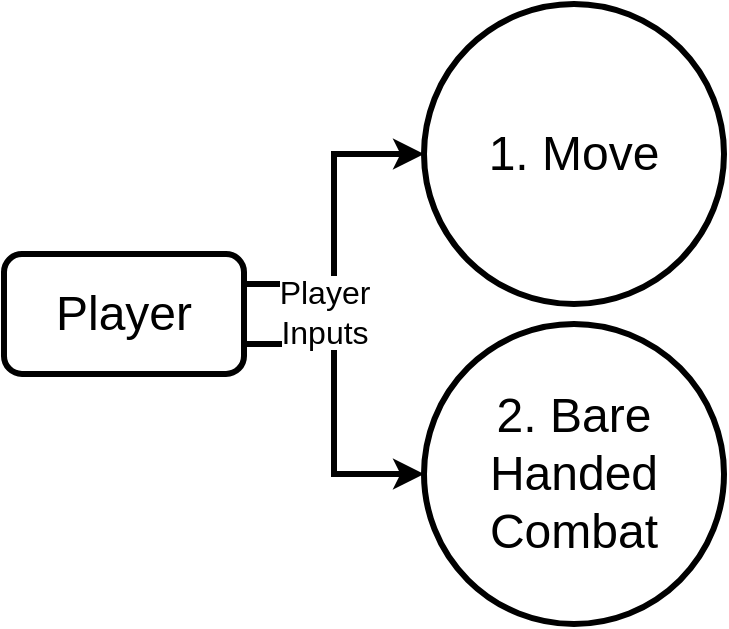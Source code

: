 <mxfile version="17.0.0" type="github">
  <diagram id="04PN-S8R5cCTrcY-oaSo" name="Page-1">
    <mxGraphModel dx="1085" dy="563" grid="1" gridSize="10" guides="1" tooltips="1" connect="1" arrows="1" fold="1" page="1" pageScale="1" pageWidth="850" pageHeight="1100" math="0" shadow="0">
      <root>
        <mxCell id="0" />
        <mxCell id="1" parent="0" />
        <mxCell id="Y653dRkqH0_Y54hOL5ni-5" value="&lt;div&gt;1. Move&lt;/div&gt;" style="ellipse;whiteSpace=wrap;html=1;aspect=fixed;fontSize=24;strokeWidth=3;" vertex="1" parent="1">
          <mxGeometry x="250" y="150" width="150" height="150" as="geometry" />
        </mxCell>
        <mxCell id="Y653dRkqH0_Y54hOL5ni-22" style="edgeStyle=orthogonalEdgeStyle;rounded=0;orthogonalLoop=1;jettySize=auto;html=1;exitX=1;exitY=0.25;exitDx=0;exitDy=0;entryX=0;entryY=0.5;entryDx=0;entryDy=0;strokeWidth=3;" edge="1" parent="1" source="Y653dRkqH0_Y54hOL5ni-20" target="Y653dRkqH0_Y54hOL5ni-5">
          <mxGeometry relative="1" as="geometry" />
        </mxCell>
        <mxCell id="Y653dRkqH0_Y54hOL5ni-23" style="edgeStyle=orthogonalEdgeStyle;rounded=0;orthogonalLoop=1;jettySize=auto;html=1;exitX=1;exitY=0.75;exitDx=0;exitDy=0;entryX=0;entryY=0.5;entryDx=0;entryDy=0;strokeWidth=3;" edge="1" parent="1" source="Y653dRkqH0_Y54hOL5ni-20" target="Y653dRkqH0_Y54hOL5ni-21">
          <mxGeometry relative="1" as="geometry" />
        </mxCell>
        <mxCell id="Y653dRkqH0_Y54hOL5ni-20" value="&lt;font style=&quot;font-size: 24px&quot;&gt;Player&lt;/font&gt;" style="rounded=1;whiteSpace=wrap;html=1;strokeWidth=3;" vertex="1" parent="1">
          <mxGeometry x="40" y="275" width="120" height="60" as="geometry" />
        </mxCell>
        <mxCell id="Y653dRkqH0_Y54hOL5ni-21" value="&lt;div&gt;2. Bare Handed Combat&lt;br&gt;&lt;/div&gt;" style="ellipse;whiteSpace=wrap;html=1;aspect=fixed;fontSize=24;strokeWidth=3;" vertex="1" parent="1">
          <mxGeometry x="250" y="310" width="150" height="150" as="geometry" />
        </mxCell>
        <mxCell id="Y653dRkqH0_Y54hOL5ni-24" value="&lt;div style=&quot;font-size: 16px&quot;&gt;&lt;font style=&quot;font-size: 16px&quot;&gt;&lt;span style=&quot;background-color: rgb(255 , 255 , 255)&quot;&gt;Player&lt;/span&gt;&lt;/font&gt;&lt;/div&gt;&lt;div style=&quot;font-size: 16px&quot;&gt;&lt;font style=&quot;font-size: 16px&quot;&gt;&lt;span style=&quot;background-color: rgb(255 , 255 , 255)&quot;&gt;Inputs&lt;/span&gt;&lt;/font&gt;&lt;br&gt;&lt;/div&gt;" style="text;html=1;align=center;verticalAlign=middle;resizable=0;points=[];autosize=1;strokeColor=none;fillColor=none;" vertex="1" parent="1">
          <mxGeometry x="170" y="289" width="60" height="30" as="geometry" />
        </mxCell>
      </root>
    </mxGraphModel>
  </diagram>
</mxfile>

